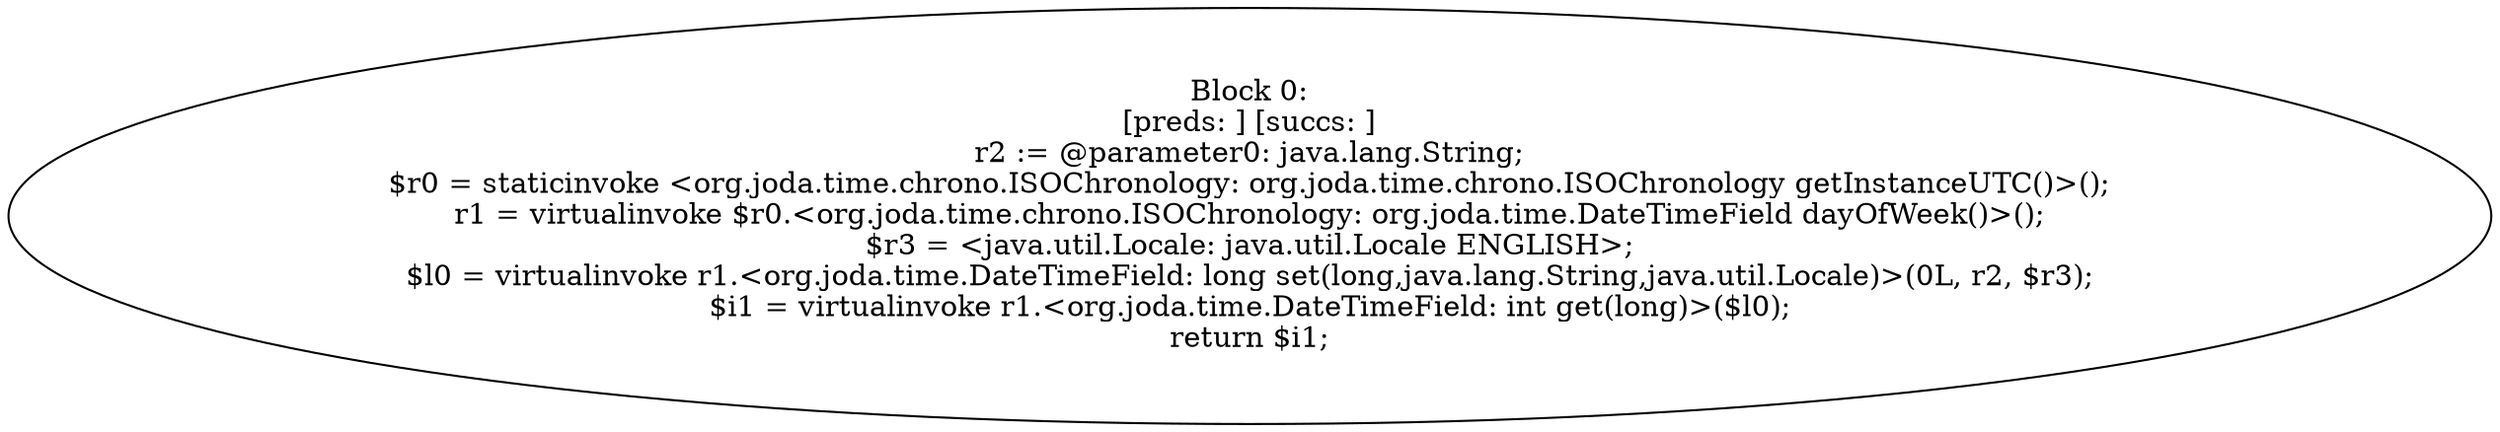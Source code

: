 digraph "unitGraph" {
    "Block 0:
[preds: ] [succs: ]
r2 := @parameter0: java.lang.String;
$r0 = staticinvoke <org.joda.time.chrono.ISOChronology: org.joda.time.chrono.ISOChronology getInstanceUTC()>();
r1 = virtualinvoke $r0.<org.joda.time.chrono.ISOChronology: org.joda.time.DateTimeField dayOfWeek()>();
$r3 = <java.util.Locale: java.util.Locale ENGLISH>;
$l0 = virtualinvoke r1.<org.joda.time.DateTimeField: long set(long,java.lang.String,java.util.Locale)>(0L, r2, $r3);
$i1 = virtualinvoke r1.<org.joda.time.DateTimeField: int get(long)>($l0);
return $i1;
"
}

